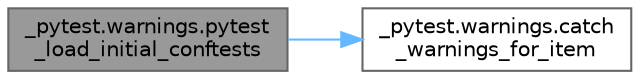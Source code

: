 digraph "_pytest.warnings.pytest_load_initial_conftests"
{
 // LATEX_PDF_SIZE
  bgcolor="transparent";
  edge [fontname=Helvetica,fontsize=10,labelfontname=Helvetica,labelfontsize=10];
  node [fontname=Helvetica,fontsize=10,shape=box,height=0.2,width=0.4];
  rankdir="LR";
  Node1 [id="Node000001",label="_pytest.warnings.pytest\l_load_initial_conftests",height=0.2,width=0.4,color="gray40", fillcolor="grey60", style="filled", fontcolor="black",tooltip=" "];
  Node1 -> Node2 [id="edge1_Node000001_Node000002",color="steelblue1",style="solid",tooltip=" "];
  Node2 [id="Node000002",label="_pytest.warnings.catch\l_warnings_for_item",height=0.2,width=0.4,color="grey40", fillcolor="white", style="filled",URL="$namespace__pytest_1_1warnings.html#aaddb11df2c908b5771b0b5454888d120",tooltip=" "];
}
